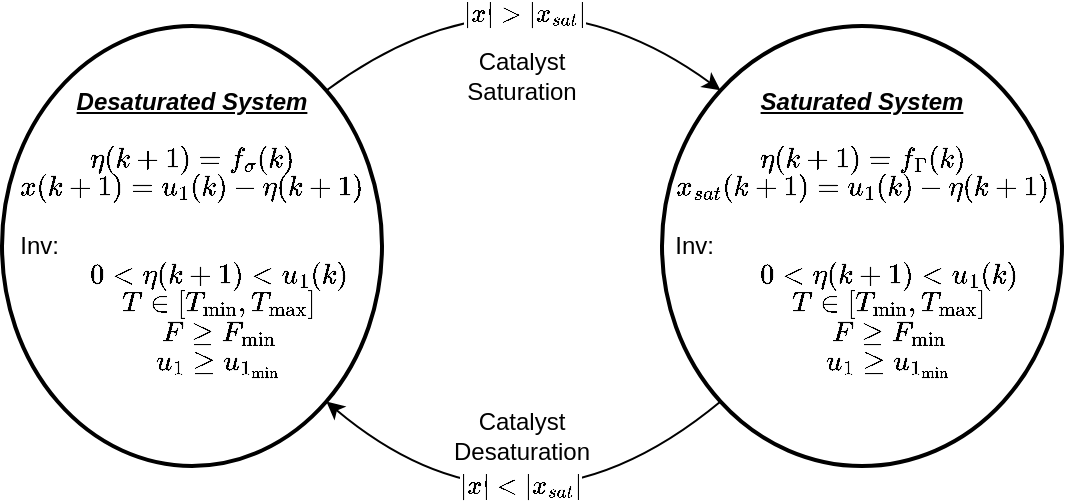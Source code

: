 <mxfile version="26.0.16">
  <diagram name="Page-1" id="mQjoliwW6jR8Ad3OTXpo">
    <mxGraphModel dx="584" dy="836" grid="1" gridSize="10" guides="1" tooltips="1" connect="1" arrows="1" fold="1" page="1" pageScale="1" pageWidth="850" pageHeight="1100" math="1" shadow="0">
      <root>
        <mxCell id="0" />
        <mxCell id="1" parent="0" />
        <mxCell id="HEx_NSq8dMgWvRGPq4GA-1" value="&lt;div style=&quot;&quot;&gt;&lt;b&gt;&lt;i&gt;&lt;u&gt;Desaturated System&lt;/u&gt;&lt;/i&gt;&lt;/b&gt;&lt;/div&gt;&lt;div style=&quot;&quot;&gt;&lt;br&gt;&lt;/div&gt;&lt;div style=&quot;&quot;&gt;&lt;span style=&quot;background-color: transparent; color: light-dark(rgb(0, 0, 0), rgb(255, 255, 255));&quot;&gt;`eta (k+1) = f_sigma (k)`&lt;/span&gt;&lt;/div&gt;&lt;div style=&quot;&quot;&gt;`x(k+1) = u_1(k) - eta(k+1)`&lt;/div&gt;&lt;div style=&quot;&quot;&gt;&lt;span style=&quot;background-color: transparent; color: light-dark(rgb(0, 0, 0), rgb(255, 255, 255));&quot;&gt;&lt;br&gt;&lt;/span&gt;&lt;/div&gt;&lt;div style=&quot;text-align: left;&quot;&gt;&lt;span style=&quot;background-color: transparent; color: light-dark(rgb(0, 0, 0), rgb(255, 255, 255));&quot;&gt;Inv:&lt;/span&gt;&lt;/div&gt;&lt;div style=&quot;&quot;&gt;&lt;span style=&quot;background-color: transparent; color: light-dark(rgb(0, 0, 0), rgb(255, 255, 255));&quot;&gt;&lt;span style=&quot;white-space: pre;&quot;&gt;&#x9;&lt;/span&gt;`0 &amp;lt; eta (k+1) &amp;lt; u_1 (k)`&lt;br&gt;&lt;/span&gt;&lt;/div&gt;&lt;div style=&quot;&quot;&gt;&lt;span style=&quot;background-color: transparent; color: light-dark(rgb(0, 0, 0), rgb(255, 255, 255));&quot;&gt;&lt;span style=&quot;white-space: pre;&quot;&gt;&#x9;&lt;/span&gt;`T in [T_min, T_max]`&lt;/span&gt;&lt;/div&gt;&lt;div style=&quot;&quot;&gt;&lt;span style=&quot;background-color: transparent; color: light-dark(rgb(0, 0, 0), rgb(255, 255, 255));&quot;&gt;&lt;span style=&quot;white-space: pre;&quot;&gt;&#x9;&lt;/span&gt;`F geq F_min`&lt;br&gt;&lt;/span&gt;&lt;/div&gt;&lt;div style=&quot;&quot;&gt;&lt;span style=&quot;background-color: transparent; color: light-dark(rgb(0, 0, 0), rgb(255, 255, 255));&quot;&gt;&lt;span style=&quot;white-space: pre;&quot;&gt;&#x9;&lt;/span&gt;`u_1 geq u_{1_{min}}`&lt;br&gt;&lt;/span&gt;&lt;/div&gt;&lt;div&gt;&lt;br&gt;&lt;/div&gt;" style="ellipse;whiteSpace=wrap;html=1;fillColor=none;strokeWidth=2;align=center;" vertex="1" parent="1">
          <mxGeometry x="1020" y="270" width="190" height="220" as="geometry" />
        </mxCell>
        <mxCell id="HEx_NSq8dMgWvRGPq4GA-7" value="" style="curved=1;endArrow=classic;html=1;rounded=0;exitX=1;exitY=0;exitDx=0;exitDy=0;entryX=0;entryY=0;entryDx=0;entryDy=0;" edge="1" parent="1" source="HEx_NSq8dMgWvRGPq4GA-1" target="HEx_NSq8dMgWvRGPq4GA-11">
          <mxGeometry width="50" height="50" relative="1" as="geometry">
            <mxPoint x="1230" y="190" as="sourcePoint" />
            <mxPoint x="1354.896" y="300.754" as="targetPoint" />
            <Array as="points">
              <mxPoint x="1280" y="230" />
            </Array>
          </mxGeometry>
        </mxCell>
        <mxCell id="HEx_NSq8dMgWvRGPq4GA-13" value="`|x| &amp;gt; |x_{sat}|`" style="edgeLabel;html=1;align=center;verticalAlign=middle;resizable=0;points=[];" vertex="1" connectable="0" parent="HEx_NSq8dMgWvRGPq4GA-7">
          <mxGeometry x="0.166" y="-27" relative="1" as="geometry">
            <mxPoint as="offset" />
          </mxGeometry>
        </mxCell>
        <mxCell id="HEx_NSq8dMgWvRGPq4GA-9" value="" style="curved=1;endArrow=classic;html=1;rounded=0;exitX=0;exitY=1;exitDx=0;exitDy=0;entryX=1;entryY=1;entryDx=0;entryDy=0;" edge="1" parent="1" source="HEx_NSq8dMgWvRGPq4GA-11" target="HEx_NSq8dMgWvRGPq4GA-1">
          <mxGeometry width="50" height="50" relative="1" as="geometry">
            <mxPoint x="1354.896" y="449.246" as="sourcePoint" />
            <mxPoint x="1180" y="559" as="targetPoint" />
            <Array as="points">
              <mxPoint x="1280" y="540" />
            </Array>
          </mxGeometry>
        </mxCell>
        <mxCell id="HEx_NSq8dMgWvRGPq4GA-12" value="`|x| &amp;lt; |x_{sat}|`" style="edgeLabel;html=1;align=center;verticalAlign=middle;resizable=0;points=[];" vertex="1" connectable="0" parent="HEx_NSq8dMgWvRGPq4GA-9">
          <mxGeometry x="0.211" y="-30" relative="1" as="geometry">
            <mxPoint as="offset" />
          </mxGeometry>
        </mxCell>
        <mxCell id="HEx_NSq8dMgWvRGPq4GA-11" value="&lt;div style=&quot;&quot;&gt;&lt;b&gt;&lt;i&gt;&lt;u&gt;Saturated System&lt;/u&gt;&lt;/i&gt;&lt;/b&gt;&lt;/div&gt;&lt;div style=&quot;&quot;&gt;&lt;br&gt;&lt;/div&gt;&lt;div style=&quot;&quot;&gt;&lt;span style=&quot;background-color: transparent; color: light-dark(rgb(0, 0, 0), rgb(255, 255, 255));&quot;&gt;`eta (k+1) = f_Gamma (k)`&lt;/span&gt;&lt;/div&gt;&lt;div style=&quot;&quot;&gt;`x_{sat}(k+1) = u_1(k) - eta(k+1)`&lt;/div&gt;&lt;div style=&quot;&quot;&gt;&lt;span style=&quot;background-color: transparent; color: light-dark(rgb(0, 0, 0), rgb(255, 255, 255));&quot;&gt;&lt;br&gt;&lt;/span&gt;&lt;/div&gt;&lt;div style=&quot;text-align: left;&quot;&gt;&lt;span style=&quot;background-color: transparent; color: light-dark(rgb(0, 0, 0), rgb(255, 255, 255));&quot;&gt;Inv:&lt;/span&gt;&lt;/div&gt;&lt;div style=&quot;&quot;&gt;&lt;span style=&quot;background-color: transparent; color: light-dark(rgb(0, 0, 0), rgb(255, 255, 255));&quot;&gt;&lt;span style=&quot;white-space: pre;&quot;&gt;&#x9;&lt;/span&gt;`0 &amp;lt; eta (k+1) &amp;lt; u_1 (k)`&lt;br&gt;&lt;/span&gt;&lt;/div&gt;&lt;div style=&quot;&quot;&gt;&lt;span style=&quot;background-color: transparent; color: light-dark(rgb(0, 0, 0), rgb(255, 255, 255));&quot;&gt;&lt;span style=&quot;white-space: pre;&quot;&gt;&#x9;&lt;/span&gt;`T in [T_min, T_max]`&lt;/span&gt;&lt;/div&gt;&lt;div style=&quot;&quot;&gt;&lt;span style=&quot;background-color: transparent; color: light-dark(rgb(0, 0, 0), rgb(255, 255, 255));&quot;&gt;&lt;span style=&quot;white-space: pre;&quot;&gt;&#x9;&lt;/span&gt;`F geq F_min`&lt;br&gt;&lt;/span&gt;&lt;/div&gt;&lt;div style=&quot;&quot;&gt;&lt;span style=&quot;background-color: transparent; color: light-dark(rgb(0, 0, 0), rgb(255, 255, 255));&quot;&gt;&lt;span style=&quot;white-space: pre;&quot;&gt;&#x9;&lt;/span&gt;`u_1 geq u_{1_{min}}`&lt;br&gt;&lt;/span&gt;&lt;/div&gt;&lt;div&gt;&lt;br&gt;&lt;/div&gt;" style="ellipse;whiteSpace=wrap;html=1;fillColor=none;strokeWidth=2;align=center;" vertex="1" parent="1">
          <mxGeometry x="1350" y="270" width="200" height="220" as="geometry" />
        </mxCell>
        <mxCell id="HEx_NSq8dMgWvRGPq4GA-14" value="Catalyst Saturation" style="text;html=1;align=center;verticalAlign=middle;whiteSpace=wrap;rounded=0;" vertex="1" parent="1">
          <mxGeometry x="1250" y="280" width="60" height="30" as="geometry" />
        </mxCell>
        <mxCell id="HEx_NSq8dMgWvRGPq4GA-15" value="Catalyst Desaturation" style="text;html=1;align=center;verticalAlign=middle;whiteSpace=wrap;rounded=0;" vertex="1" parent="1">
          <mxGeometry x="1250" y="460" width="60" height="30" as="geometry" />
        </mxCell>
      </root>
    </mxGraphModel>
  </diagram>
</mxfile>
